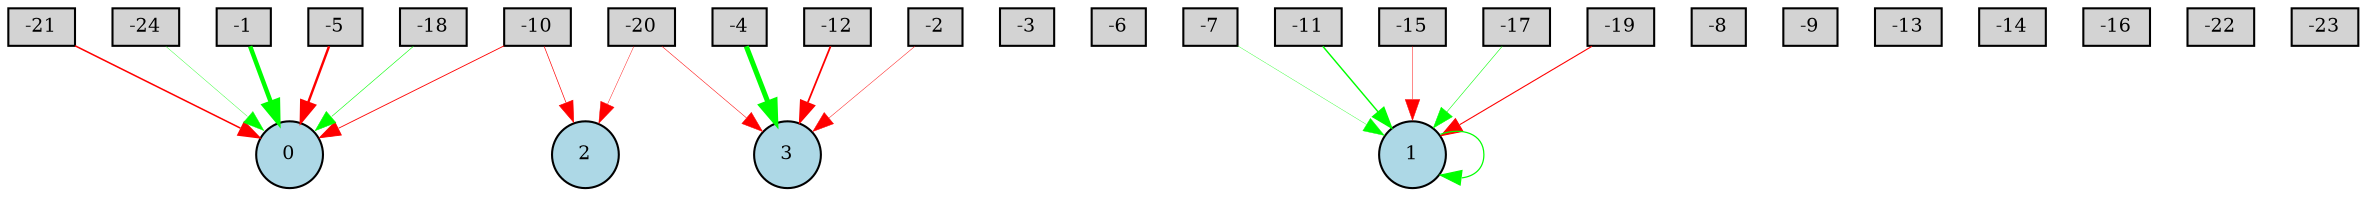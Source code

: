 digraph {
	node [fontsize=9 height=0.2 shape=circle width=0.2]
	-1 [fillcolor=lightgray shape=box style=filled]
	-2 [fillcolor=lightgray shape=box style=filled]
	-3 [fillcolor=lightgray shape=box style=filled]
	-4 [fillcolor=lightgray shape=box style=filled]
	-5 [fillcolor=lightgray shape=box style=filled]
	-6 [fillcolor=lightgray shape=box style=filled]
	-7 [fillcolor=lightgray shape=box style=filled]
	-8 [fillcolor=lightgray shape=box style=filled]
	-9 [fillcolor=lightgray shape=box style=filled]
	-10 [fillcolor=lightgray shape=box style=filled]
	-11 [fillcolor=lightgray shape=box style=filled]
	-12 [fillcolor=lightgray shape=box style=filled]
	-13 [fillcolor=lightgray shape=box style=filled]
	-14 [fillcolor=lightgray shape=box style=filled]
	-15 [fillcolor=lightgray shape=box style=filled]
	-16 [fillcolor=lightgray shape=box style=filled]
	-17 [fillcolor=lightgray shape=box style=filled]
	-18 [fillcolor=lightgray shape=box style=filled]
	-19 [fillcolor=lightgray shape=box style=filled]
	-20 [fillcolor=lightgray shape=box style=filled]
	-21 [fillcolor=lightgray shape=box style=filled]
	-22 [fillcolor=lightgray shape=box style=filled]
	-23 [fillcolor=lightgray shape=box style=filled]
	-24 [fillcolor=lightgray shape=box style=filled]
	0 [fillcolor=lightblue style=filled]
	1 [fillcolor=lightblue style=filled]
	2 [fillcolor=lightblue style=filled]
	3 [fillcolor=lightblue style=filled]
	-5 -> 0 [color=red penwidth=1.1691566118671681 style=solid]
	-20 -> 2 [color=red penwidth=0.20257118556007564 style=solid]
	-10 -> 2 [color=red penwidth=0.321150681598387 style=solid]
	-1 -> 0 [color=green penwidth=2.1368291825452768 style=solid]
	-19 -> 1 [color=red penwidth=0.520568277105383 style=solid]
	-11 -> 1 [color=green penwidth=0.6859922506474617 style=solid]
	-7 -> 1 [color=green penwidth=0.1644466615588142 style=solid]
	-20 -> 3 [color=red penwidth=0.24807850710262186 style=solid]
	-12 -> 3 [color=red penwidth=0.8488349659699117 style=solid]
	-2 -> 3 [color=red penwidth=0.21507307744080822 style=solid]
	-15 -> 1 [color=red penwidth=0.22091499253180846 style=solid]
	-4 -> 3 [color=green penwidth=2.432752935191587 style=solid]
	-17 -> 1 [color=green penwidth=0.2651917770807892 style=solid]
	-21 -> 0 [color=red penwidth=0.7355435453303386 style=solid]
	-10 -> 0 [color=red penwidth=0.4184709831719322 style=solid]
	1 -> 1 [color=green penwidth=0.5927825008337998 style=solid]
	-24 -> 0 [color=green penwidth=0.172563944572117 style=solid]
	-18 -> 0 [color=green penwidth=0.2772164775537652 style=solid]
}
